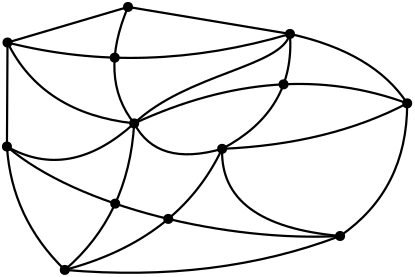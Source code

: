 <?xml version="1.0"?>
<!DOCTYPE ipe SYSTEM "ipe.dtd">
<ipe version="70218" creator="Ipe 7.2.21">
<info created="D:20211118054051" modified="D:20211118061453"/>
<ipestyle name="basic">
<symbol name="arrow/arc(spx)">
<path stroke="sym-stroke" fill="sym-stroke" pen="sym-pen">
0 0 m
-1 0.333 l
-1 -0.333 l
h
</path>
</symbol>
<symbol name="arrow/farc(spx)">
<path stroke="sym-stroke" fill="white" pen="sym-pen">
0 0 m
-1 0.333 l
-1 -0.333 l
h
</path>
</symbol>
<symbol name="arrow/ptarc(spx)">
<path stroke="sym-stroke" fill="sym-stroke" pen="sym-pen">
0 0 m
-1 0.333 l
-0.8 0 l
-1 -0.333 l
h
</path>
</symbol>
<symbol name="arrow/fptarc(spx)">
<path stroke="sym-stroke" fill="white" pen="sym-pen">
0 0 m
-1 0.333 l
-0.8 0 l
-1 -0.333 l
h
</path>
</symbol>
<symbol name="mark/circle(sx)" transformations="translations">
<path fill="sym-stroke">
0.6 0 0 0.6 0 0 e
0.4 0 0 0.4 0 0 e
</path>
</symbol>
<symbol name="mark/disk(sx)" transformations="translations">
<path fill="sym-stroke">
0.6 0 0 0.6 0 0 e
</path>
</symbol>
<symbol name="mark/fdisk(sfx)" transformations="translations">
<group>
<path fill="sym-fill">
0.5 0 0 0.5 0 0 e
</path>
<path fill="sym-stroke" fillrule="eofill">
0.6 0 0 0.6 0 0 e
0.4 0 0 0.4 0 0 e
</path>
</group>
</symbol>
<symbol name="mark/box(sx)" transformations="translations">
<path fill="sym-stroke" fillrule="eofill">
-0.6 -0.6 m
0.6 -0.6 l
0.6 0.6 l
-0.6 0.6 l
h
-0.4 -0.4 m
0.4 -0.4 l
0.4 0.4 l
-0.4 0.4 l
h
</path>
</symbol>
<symbol name="mark/square(sx)" transformations="translations">
<path fill="sym-stroke">
-0.6 -0.6 m
0.6 -0.6 l
0.6 0.6 l
-0.6 0.6 l
h
</path>
</symbol>
<symbol name="mark/fsquare(sfx)" transformations="translations">
<group>
<path fill="sym-fill">
-0.5 -0.5 m
0.5 -0.5 l
0.5 0.5 l
-0.5 0.5 l
h
</path>
<path fill="sym-stroke" fillrule="eofill">
-0.6 -0.6 m
0.6 -0.6 l
0.6 0.6 l
-0.6 0.6 l
h
-0.4 -0.4 m
0.4 -0.4 l
0.4 0.4 l
-0.4 0.4 l
h
</path>
</group>
</symbol>
<symbol name="mark/cross(sx)" transformations="translations">
<group>
<path fill="sym-stroke">
-0.43 -0.57 m
0.57 0.43 l
0.43 0.57 l
-0.57 -0.43 l
h
</path>
<path fill="sym-stroke">
-0.43 0.57 m
0.57 -0.43 l
0.43 -0.57 l
-0.57 0.43 l
h
</path>
</group>
</symbol>
<symbol name="arrow/fnormal(spx)">
<path stroke="sym-stroke" fill="white" pen="sym-pen">
0 0 m
-1 0.333 l
-1 -0.333 l
h
</path>
</symbol>
<symbol name="arrow/pointed(spx)">
<path stroke="sym-stroke" fill="sym-stroke" pen="sym-pen">
0 0 m
-1 0.333 l
-0.8 0 l
-1 -0.333 l
h
</path>
</symbol>
<symbol name="arrow/fpointed(spx)">
<path stroke="sym-stroke" fill="white" pen="sym-pen">
0 0 m
-1 0.333 l
-0.8 0 l
-1 -0.333 l
h
</path>
</symbol>
<symbol name="arrow/linear(spx)">
<path stroke="sym-stroke" pen="sym-pen">
-1 0.333 m
0 0 l
-1 -0.333 l
</path>
</symbol>
<symbol name="arrow/fdouble(spx)">
<path stroke="sym-stroke" fill="white" pen="sym-pen">
0 0 m
-1 0.333 l
-1 -0.333 l
h
-1 0 m
-2 0.333 l
-2 -0.333 l
h
</path>
</symbol>
<symbol name="arrow/double(spx)">
<path stroke="sym-stroke" fill="sym-stroke" pen="sym-pen">
0 0 m
-1 0.333 l
-1 -0.333 l
h
-1 0 m
-2 0.333 l
-2 -0.333 l
h
</path>
</symbol>
<symbol name="arrow/mid-normal(spx)">
<path stroke="sym-stroke" fill="sym-stroke" pen="sym-pen">
0.5 0 m
-0.5 0.333 l
-0.5 -0.333 l
h
</path>
</symbol>
<symbol name="arrow/mid-fnormal(spx)">
<path stroke="sym-stroke" fill="white" pen="sym-pen">
0.5 0 m
-0.5 0.333 l
-0.5 -0.333 l
h
</path>
</symbol>
<symbol name="arrow/mid-pointed(spx)">
<path stroke="sym-stroke" fill="sym-stroke" pen="sym-pen">
0.5 0 m
-0.5 0.333 l
-0.3 0 l
-0.5 -0.333 l
h
</path>
</symbol>
<symbol name="arrow/mid-fpointed(spx)">
<path stroke="sym-stroke" fill="white" pen="sym-pen">
0.5 0 m
-0.5 0.333 l
-0.3 0 l
-0.5 -0.333 l
h
</path>
</symbol>
<symbol name="arrow/mid-double(spx)">
<path stroke="sym-stroke" fill="sym-stroke" pen="sym-pen">
1 0 m
0 0.333 l
0 -0.333 l
h
0 0 m
-1 0.333 l
-1 -0.333 l
h
</path>
</symbol>
<symbol name="arrow/mid-fdouble(spx)">
<path stroke="sym-stroke" fill="white" pen="sym-pen">
1 0 m
0 0.333 l
0 -0.333 l
h
0 0 m
-1 0.333 l
-1 -0.333 l
h
</path>
</symbol>
<pen name="heavier" value="0.8"/>
<pen name="fat" value="1.2"/>
<pen name="ultrafat" value="2"/>
<symbolsize name="large" value="5"/>
<symbolsize name="small" value="2"/>
<symbolsize name="tiny" value="1.1"/>
<arrowsize name="large" value="10"/>
<arrowsize name="small" value="5"/>
<arrowsize name="tiny" value="3"/>
<color name="red" value="1 0 0"/>
<color name="blue" value="0 0 1"/>
<color name="green" value="0 1 0"/>
<color name="yellow" value="1 1 0"/>
<color name="orange" value="1 0.647 0"/>
<color name="gold" value="1 0.843 0"/>
<color name="purple" value="0.627 0.125 0.941"/>
<color name="gray" value="0.745"/>
<color name="brown" value="0.647 0.165 0.165"/>
<color name="navy" value="0 0 0.502"/>
<color name="pink" value="1 0.753 0.796"/>
<color name="seagreen" value="0.18 0.545 0.341"/>
<color name="turquoise" value="0.251 0.878 0.816"/>
<color name="violet" value="0.933 0.51 0.933"/>
<color name="darkblue" value="0 0 0.545"/>
<color name="darkcyan" value="0 0.545 0.545"/>
<color name="darkgray" value="0.663"/>
<color name="darkgreen" value="0 0.392 0"/>
<color name="darkmagenta" value="0.545 0 0.545"/>
<color name="darkorange" value="1 0.549 0"/>
<color name="darkred" value="0.545 0 0"/>
<color name="lightblue" value="0.678 0.847 0.902"/>
<color name="lightcyan" value="0.878 1 1"/>
<color name="lightgray" value="0.827"/>
<color name="lightgreen" value="0.565 0.933 0.565"/>
<color name="lightyellow" value="1 1 0.878"/>
<dashstyle name="dotted" value="[1 3] 0"/>
<dashstyle name="dashed" value="[4] 0"/>
<dashstyle name="dash dotted" value="[4 2 1 2] 0"/>
<dashstyle name="dash dot dotted" value="[4 2 1 2 1 2] 0"/>
<textsize name="large" value="\large"/>
<textsize name="small" value="\small"/>
<textsize name="tiny" value="\tiny"/>
<textsize name="Large" value="\Large"/>
<textsize name="LARGE" value="\LARGE"/>
<textsize name="huge" value="\huge"/>
<textsize name="Huge" value="\Huge"/>
<textsize name="footnote" value="\footnotesize"/>
<textstyle name="center" begin="\begin{center}" end="\end{center}"/>
<textstyle name="itemize" begin="\begin{itemize}" end="\end{itemize}"/>
<textstyle name="item" begin="\begin{itemize}\item{}" end="\end{itemize}"/>
<gridsize name="4 pts" value="4"/>
<gridsize name="8 pts (~3 mm)" value="8"/>
<gridsize name="16 pts (~6 mm)" value="16"/>
<gridsize name="32 pts (~12 mm)" value="32"/>
<gridsize name="10 pts (~3.5 mm)" value="10"/>
<gridsize name="20 pts (~7 mm)" value="20"/>
<gridsize name="14 pts (~5 mm)" value="14"/>
<gridsize name="28 pts (~10 mm)" value="28"/>
<gridsize name="56 pts (~20 mm)" value="56"/>
<anglesize name="90 deg" value="90"/>
<anglesize name="60 deg" value="60"/>
<anglesize name="45 deg" value="45"/>
<anglesize name="30 deg" value="30"/>
<anglesize name="22.5 deg" value="22.5"/>
<opacity name="10%" value="0.1"/>
<opacity name="30%" value="0.3"/>
<opacity name="50%" value="0.5"/>
<opacity name="75%" value="0.75"/>
<tiling name="falling" angle="-60" step="4" width="1"/>
<tiling name="rising" angle="30" step="4" width="1"/>
</ipestyle>
<page>
<layer name="alpha"/>
<layer name="crossed_edges"/>
<layer name="shortcuts"/>
<layer name="new_edges"/>
<layer name="dummy-vertices"/>
<view layers="alpha crossed_edges dummy-vertices" active="dummy-vertices"/>
<view layers="alpha shortcuts dummy-vertices" active="shortcuts"/>
<view layers="alpha shortcuts new_edges dummy-vertices" active="new_edges"/>
<view layers="alpha shortcuts new_edges dummy-vertices" active="new_edges"/>
<path layer="shortcuts" matrix="1 0 0 1 0.00072178 -0.00007974" stroke="darkorange" pen="ultrafat">
153.036 682.055 m
202.253 669.6
254.724 685.147 c
</path>
<path matrix="1 0 0 1 0.00072178 -0.00007974" stroke="darkorange" pen="ultrafat">
198.643 652.942 m
251.115 677.096
296.923 660.16 c
</path>
<path matrix="1 0 0 1 0.00072178 -0.00007974" stroke="darkorange" pen="ultrafat">
198.643 652.942 m
196.7 619.904
173.657 600.193 c
</path>
<path matrix="1 0 0 1 0.00072178 -0.00007974" stroke="darkorange" pen="ultrafat">
196.422 694.864 m
185.595 669.322
198.643 652.942 c
</path>
<path matrix="1 0 0 1 0.00072178 -0.00007974" stroke="darkorange" pen="ultrafat">
173.657 600.193 m
214.746 611.02
230.293 643.78 c
</path>
<path matrix="1 0 0 1 0.00072178 -0.00007974" stroke="darkorange" pen="ultrafat">
230.293 643.78 m
256.667 657.662
254.724 685.147 c
</path>
<path matrix="1 0 0 1 0.00072178 -0.00007974" stroke="darkorange" pen="ultrafat">
152.835 644.613 m
178.377 622.681
232.514 610.187
272.77 612.408 c
</path>
<use layer="alpha" name="mark/disk(sx)" pos="153.036 682.055" size="normal" stroke="black"/>
<use name="mark/disk(sx)" pos="196.422 694.864" size="normal" stroke="black"/>
<use name="mark/disk(sx)" pos="230.293 643.78" size="normal" stroke="black"/>
<use name="mark/disk(sx)" pos="296.923 660.16" size="normal" stroke="black"/>
<use name="mark/disk(sx)" pos="173.657 600.193" size="normal" stroke="black"/>
<use name="mark/disk(sx)" pos="152.835 644.613" size="normal" stroke="black"/>
<use name="mark/disk(sx)" pos="198.643 652.942" size="normal" stroke="black"/>
<use name="mark/disk(sx)" pos="272.77 612.408" size="normal" stroke="black"/>
<use name="mark/disk(sx)" pos="254.724 685.147" size="normal" stroke="black"/>
<path stroke="black" pen="heavier">
196.422 694.864 m
254.724 685.147 l
</path>
<path stroke="black" pen="heavier">
196.422 694.864 m
153.036 682.055 l
</path>
<path stroke="black" pen="heavier">
153.036 682.055 m
152.835 644.613 l
</path>
<path stroke="black" pen="heavier">
153.036 682.055 m
165.606 656.551
198.643 652.942 c
</path>
<path stroke="black" pen="heavier">
296.923 660.16 m
296.923 629.066
272.77 612.408 c
</path>
<path stroke="black" pen="heavier">
272.77 612.408 m
229.46 616.295
230.293 643.78 c
</path>
<path stroke="black" pen="heavier">
230.293 643.78 m
268.883 645.446
296.923 660.16 c
</path>
<path stroke="black" pen="heavier">
230.293 643.78 m
206.972 637.117
198.643 652.942 c
</path>
<path stroke="black" pen="heavier">
152.835 644.613 m
154.501 618.794
173.657 600.193 c
</path>
<path stroke="black" pen="heavier">
173.657 600.193 m
228.349 595.473
272.77 612.408 c
</path>
<path stroke="black" pen="heavier">
254.724 685.147 m
284.985 678.484
296.923 660.16 c
</path>
<path stroke="black" pen="heavier">
198.643 652.942 m
217.8 670.988
251.67 673.209
254.724 685.147 c
</path>
<path stroke="black" pen="heavier">
152.835 644.613 m
175.323 631.842
198.643 652.942 c
</path>
<path layer="crossed_edges" matrix="1 0 0 1 0.00036089 -0.00003987" stroke="black" pen="heavier">
153.036 682.055 m
202.253 669.6
254.724 685.147 c
</path>
<path matrix="1 0 0 1 0.00036089 -0.00003987" stroke="black" pen="heavier">
198.643 652.942 m
251.115 677.096
296.923 660.16 c
</path>
<path matrix="1 0 0 1 0.00036089 -0.00003987" stroke="black" pen="heavier">
198.643 652.942 m
196.7 619.904
173.657 600.193 c
</path>
<path matrix="1 0 0 1 0.00036089 -0.00003987" stroke="black" pen="heavier">
196.422 694.864 m
185.595 669.322
198.643 652.942 c
</path>
<path matrix="1 0 0 1 0.00036089 -0.00003987" stroke="black" pen="heavier">
173.657 600.193 m
214.746 611.02
230.293 643.78 c
</path>
<path matrix="1 0 0 1 0.00036089 -0.00003987" stroke="black" pen="heavier">
230.293 643.78 m
256.667 657.662
254.724 685.147 c
</path>
<path matrix="1 0 0 1 0.00036089 -0.00003987" stroke="black" pen="heavier">
152.835 644.613 m
178.377 622.681
232.514 610.187
272.77 612.408 c
</path>
<use layer="dummy-vertices" name="mark/disk(sx)" pos="191.628 676.608" size="normal" stroke="black"/>
<use name="mark/disk(sx)" pos="252.411 667.004" size="normal" stroke="black"/>
<use name="mark/disk(sx)" pos="210.911 618.554" size="normal" stroke="black"/>
<use name="mark/disk(sx)" pos="191.808 624.059" size="normal" stroke="black"/>
<path layer="new_edges" stroke="black" pen="heavier">
152.837 644.612 m
189.351 605.708
272.771 612.408 c
</path>
<path stroke="black" pen="heavier">
173.657 600.193 m
203.447 620.014
198.644 652.941 c
</path>
<path stroke="black" pen="heavier">
173.657 600.193 m
224.695 608.022
230.293 643.779 c
</path>
<path stroke="black" pen="heavier">
196.422 694.864 m
178.411 673.661
198.644 652.941 c
</path>
<path stroke="black" pen="heavier">
153.036 682.055 m
191.034 661.249
254.724 685.147 c
</path>
<path stroke="black" pen="heavier">
198.643 652.942 m
243.629 667.139
296.923 660.16 c
</path>
<path stroke="black" pen="heavier">
230.294 643.78 m
250.556 662.149
254.725 685.147 c
</path>
</page>
</ipe>
